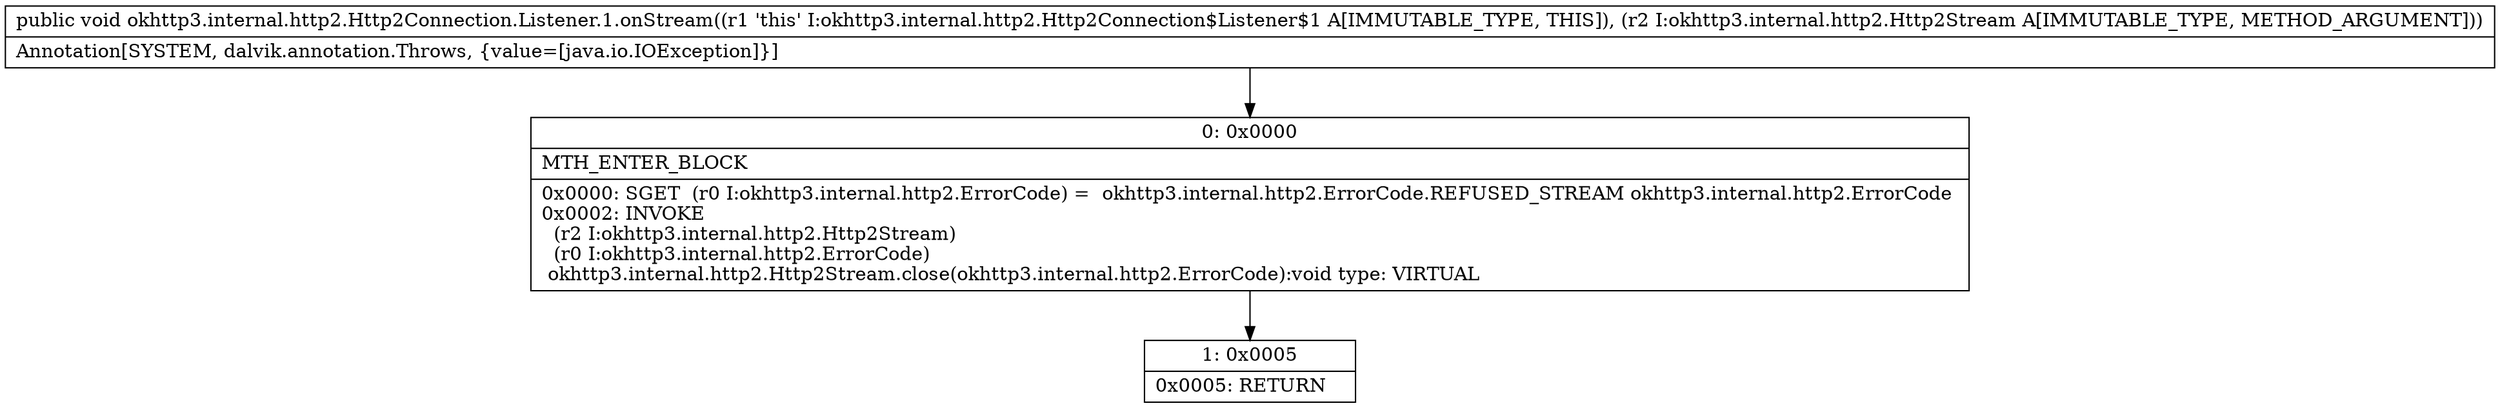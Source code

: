 digraph "CFG forokhttp3.internal.http2.Http2Connection.Listener.1.onStream(Lokhttp3\/internal\/http2\/Http2Stream;)V" {
Node_0 [shape=record,label="{0\:\ 0x0000|MTH_ENTER_BLOCK\l|0x0000: SGET  (r0 I:okhttp3.internal.http2.ErrorCode) =  okhttp3.internal.http2.ErrorCode.REFUSED_STREAM okhttp3.internal.http2.ErrorCode \l0x0002: INVOKE  \l  (r2 I:okhttp3.internal.http2.Http2Stream)\l  (r0 I:okhttp3.internal.http2.ErrorCode)\l okhttp3.internal.http2.Http2Stream.close(okhttp3.internal.http2.ErrorCode):void type: VIRTUAL \l}"];
Node_1 [shape=record,label="{1\:\ 0x0005|0x0005: RETURN   \l}"];
MethodNode[shape=record,label="{public void okhttp3.internal.http2.Http2Connection.Listener.1.onStream((r1 'this' I:okhttp3.internal.http2.Http2Connection$Listener$1 A[IMMUTABLE_TYPE, THIS]), (r2 I:okhttp3.internal.http2.Http2Stream A[IMMUTABLE_TYPE, METHOD_ARGUMENT]))  | Annotation[SYSTEM, dalvik.annotation.Throws, \{value=[java.io.IOException]\}]\l}"];
MethodNode -> Node_0;
Node_0 -> Node_1;
}

